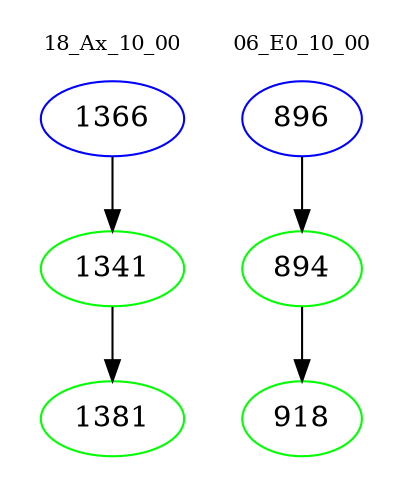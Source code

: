 digraph{
subgraph cluster_0 {
color = white
label = "18_Ax_10_00";
fontsize=10;
T0_1366 [label="1366", color="blue"]
T0_1366 -> T0_1341 [color="black"]
T0_1341 [label="1341", color="green"]
T0_1341 -> T0_1381 [color="black"]
T0_1381 [label="1381", color="green"]
}
subgraph cluster_1 {
color = white
label = "06_E0_10_00";
fontsize=10;
T1_896 [label="896", color="blue"]
T1_896 -> T1_894 [color="black"]
T1_894 [label="894", color="green"]
T1_894 -> T1_918 [color="black"]
T1_918 [label="918", color="green"]
}
}
